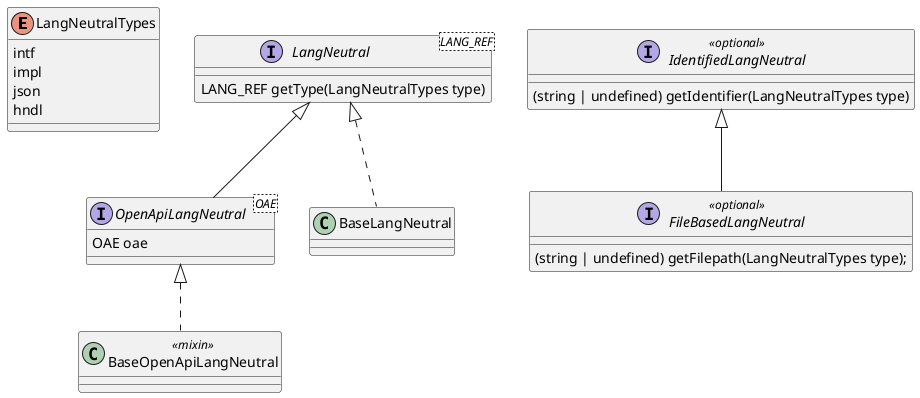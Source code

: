 @startuml
'https://plantuml.com/class-diagram

enum LangNeutralTypes {
intf
impl
json
hndl
}

interface LangNeutral<LANG_REF> {
  LANG_REF getType(LangNeutralTypes type)
}
interface OpenApiLangNeutral<OAE> extends LangNeutral {
  OAE oae
}
interface IdentifiedLangNeutral <<optional>> {
	(string | undefined) getIdentifier(LangNeutralTypes type)
}
interface FileBasedLangNeutral <<optional>> extends IdentifiedLangNeutral {
	(string | undefined) getFilepath(LangNeutralTypes type);
}

class BaseLangNeutral implements LangNeutral {
}

class BaseOpenApiLangNeutral <<mixin>> implements OpenApiLangNeutral {
}

@enduml
